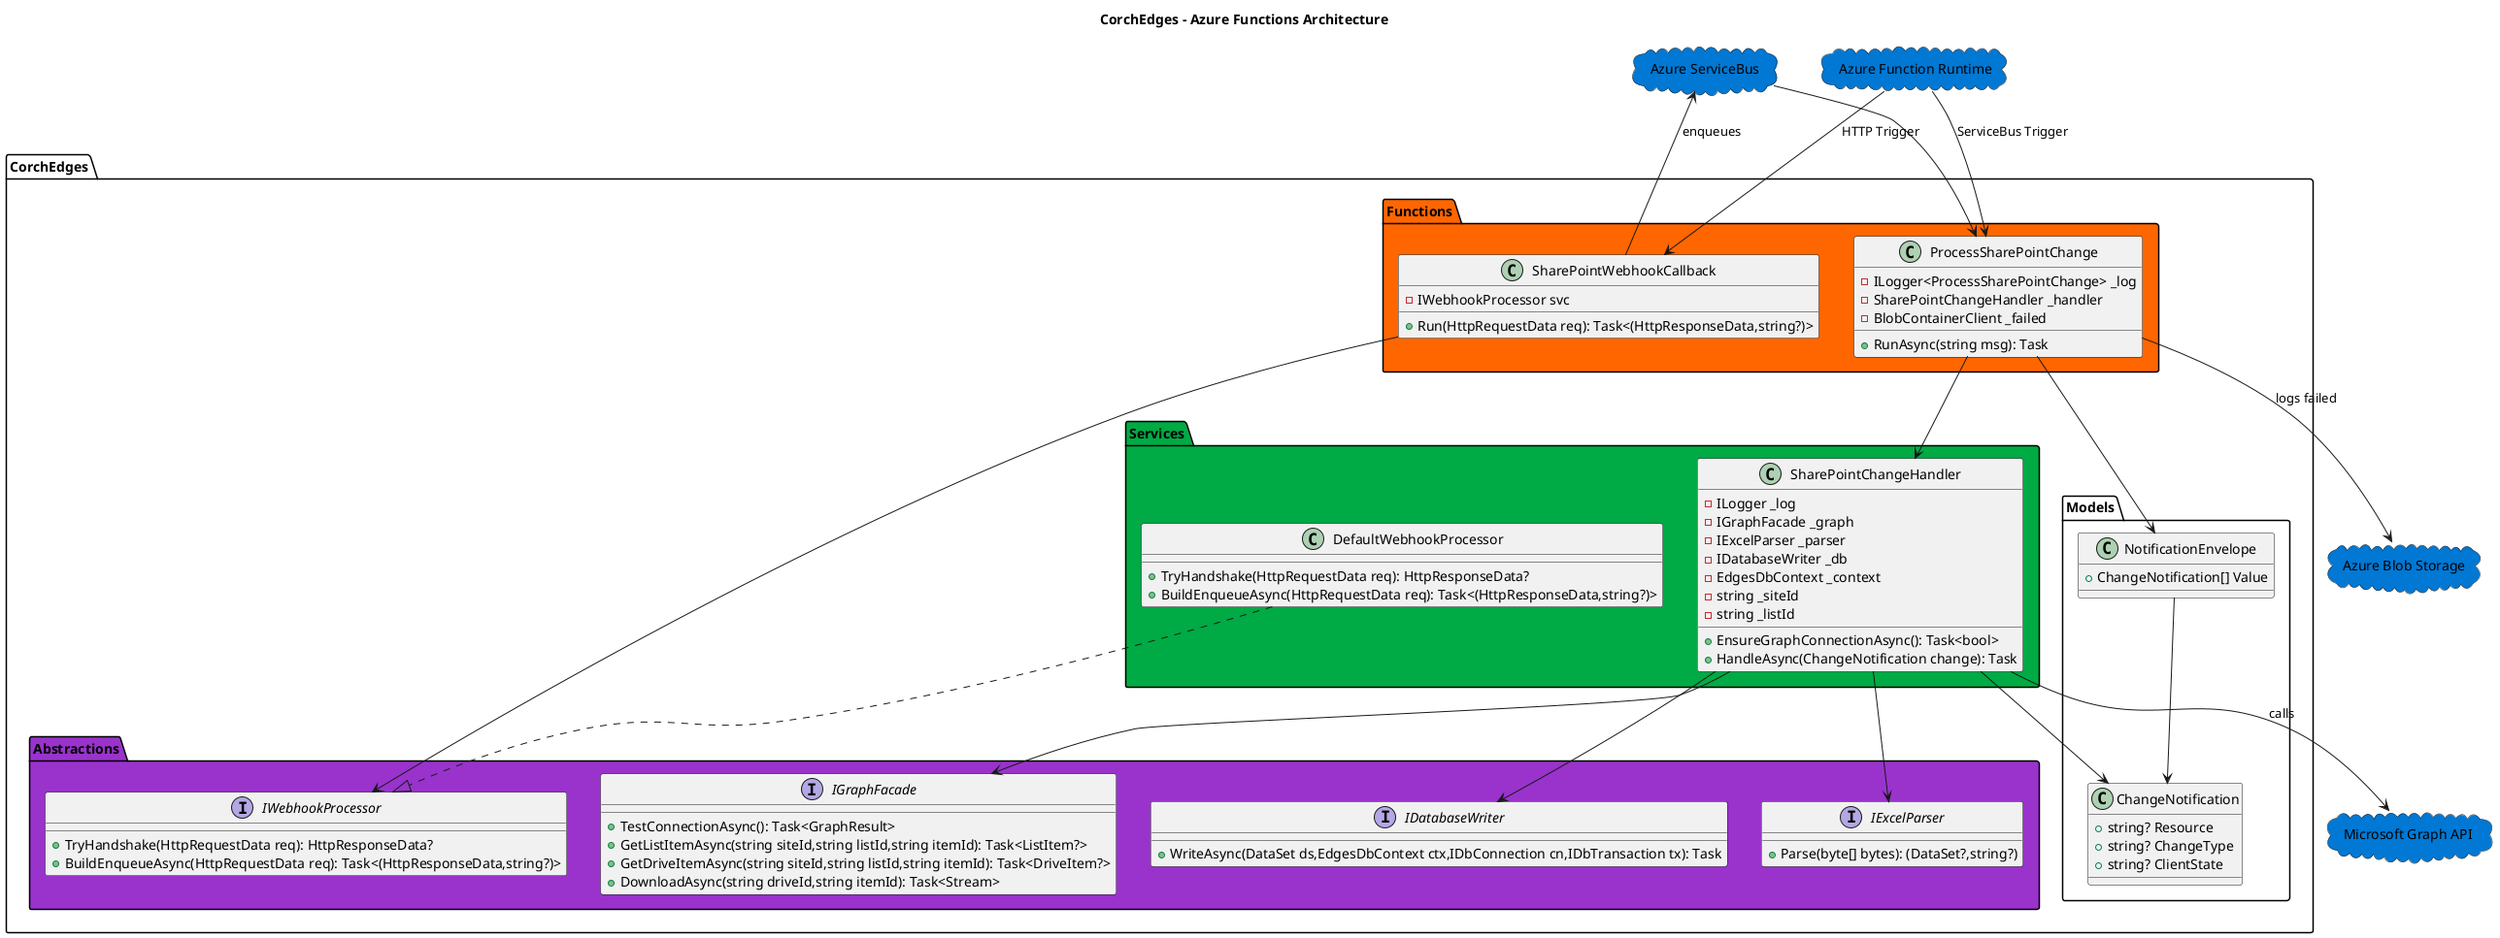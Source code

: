 @startuml component     ' tell PlantUML “start in component-mode”
allow_mixing           

!define AZURE_COLOR      #0078D4
!define FUNCTION_COLOR   #FF6600
!define SERVICE_COLOR    #00AA44
!define INTERFACE_COLOR  #9933CC

title CorchEdges – Azure Functions Architecture

cloud "Azure ServiceBus"        as ServiceBus    AZURE_COLOR
cloud "Azure Function Runtime"  as AzureFunction AZURE_COLOR
cloud "Microsoft Graph API"     as GraphAPI      AZURE_COLOR
cloud "Azure Blob Storage"      as BlobStorage   AZURE_COLOR

package "CorchEdges.Functions" FUNCTION_COLOR {
    class SharePointWebhookCallback {
        - IWebhookProcessor svc
        + Run(HttpRequestData req): Task<(HttpResponseData,string?)>
    }

    class ProcessSharePointChange {
        - ILogger<ProcessSharePointChange> _log
        - SharePointChangeHandler _handler
        - BlobContainerClient _failed
        + RunAsync(string msg): Task
    }
}

package "CorchEdges.Services" SERVICE_COLOR {
    class DefaultWebhookProcessor {
        + TryHandshake(HttpRequestData req): HttpResponseData?
        + BuildEnqueueAsync(HttpRequestData req): Task<(HttpResponseData,string?)>
    }

    class SharePointChangeHandler {
        - ILogger _log
        - IGraphFacade _graph
        - IExcelParser _parser
        - IDatabaseWriter _db
        - EdgesDbContext _context
        - string _siteId
        - string _listId
        + EnsureGraphConnectionAsync(): Task<bool>
        + HandleAsync(ChangeNotification change): Task
    }
}

package "CorchEdges.Abstractions" INTERFACE_COLOR {
    interface IWebhookProcessor {
        + TryHandshake(HttpRequestData req): HttpResponseData?
        + BuildEnqueueAsync(HttpRequestData req): Task<(HttpResponseData,string?)>
    }

    interface IExcelParser {
        + Parse(byte[] bytes): (DataSet?,string?)
    }

    interface IGraphFacade {
        + TestConnectionAsync(): Task<GraphResult>
        + GetListItemAsync(string siteId,string listId,string itemId): Task<ListItem?>
        + GetDriveItemAsync(string siteId,string listId,string itemId): Task<DriveItem?>
        + DownloadAsync(string driveId,string itemId): Task<Stream>
    }

    interface IDatabaseWriter {
        + WriteAsync(DataSet ds,EdgesDbContext ctx,IDbConnection cn,IDbTransaction tx): Task
    }
}

package "CorchEdges.Models" {
    class NotificationEnvelope {
        + ChangeNotification[] Value
    }

    class ChangeNotification {
        + string? Resource
        + string? ChangeType
        + string? ClientState
    }
}

SharePointWebhookCallback --> IWebhookProcessor
DefaultWebhookProcessor  ..|> IWebhookProcessor
ProcessSharePointChange  --> SharePointChangeHandler
ProcessSharePointChange  --> NotificationEnvelope
SharePointChangeHandler  --> IGraphFacade
SharePointChangeHandler  --> IExcelParser
SharePointChangeHandler  --> IDatabaseWriter
SharePointChangeHandler  --> ChangeNotification
NotificationEnvelope     --> ChangeNotification

AzureFunction            --> SharePointWebhookCallback : HTTP Trigger
AzureFunction            --> ProcessSharePointChange   : ServiceBus Trigger
ServiceBus               --> ProcessSharePointChange
SharePointWebhookCallback --> ServiceBus               : enqueues
SharePointChangeHandler  --> GraphAPI                  : calls
ProcessSharePointChange  --> BlobStorage               : logs failed

@enduml
